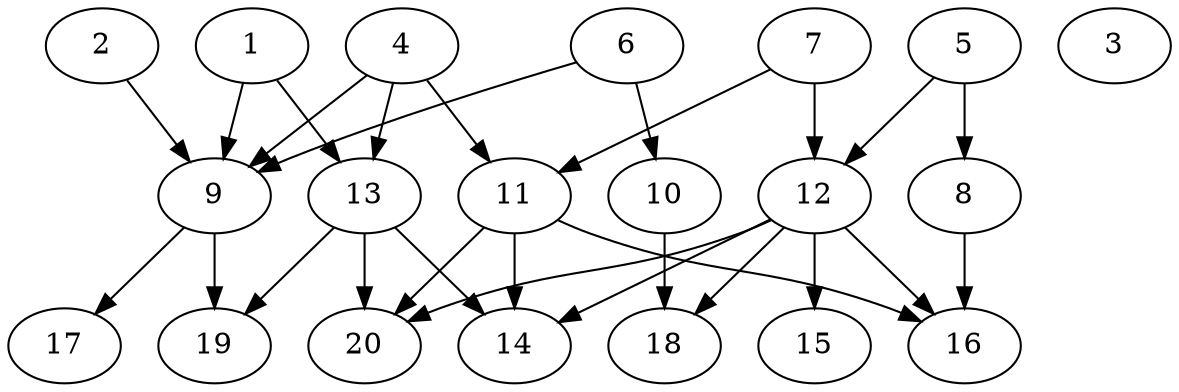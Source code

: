 // DAG automatically generated by daggen at Wed Jul 24 21:27:05 2019
// ./daggen --dot -n 20 --ccr 0.3 --fat 0.7 --regular 0.5 --density 0.5 --mindata 5242880 --maxdata 52428800 
digraph G {
  1 [size="137332053", alpha="0.16", expect_size="41199616"] 
  1 -> 9 [size ="41199616"]
  1 -> 13 [size ="41199616"]
  2 [size="89698987", alpha="0.13", expect_size="26909696"] 
  2 -> 9 [size ="26909696"]
  3 [size="62300160", alpha="0.12", expect_size="18690048"] 
  4 [size="98034347", alpha="0.03", expect_size="29410304"] 
  4 -> 9 [size ="29410304"]
  4 -> 11 [size ="29410304"]
  4 -> 13 [size ="29410304"]
  5 [size="125535573", alpha="0.02", expect_size="37660672"] 
  5 -> 8 [size ="37660672"]
  5 -> 12 [size ="37660672"]
  6 [size="158433280", alpha="0.11", expect_size="47529984"] 
  6 -> 9 [size ="47529984"]
  6 -> 10 [size ="47529984"]
  7 [size="81162240", alpha="0.11", expect_size="24348672"] 
  7 -> 11 [size ="24348672"]
  7 -> 12 [size ="24348672"]
  8 [size="42226347", alpha="0.19", expect_size="12667904"] 
  8 -> 16 [size ="12667904"]
  9 [size="136946347", alpha="0.19", expect_size="41083904"] 
  9 -> 17 [size ="41083904"]
  9 -> 19 [size ="41083904"]
  10 [size="129034240", alpha="0.05", expect_size="38710272"] 
  10 -> 18 [size ="38710272"]
  11 [size="115418453", alpha="0.09", expect_size="34625536"] 
  11 -> 14 [size ="34625536"]
  11 -> 16 [size ="34625536"]
  11 -> 20 [size ="34625536"]
  12 [size="86432427", alpha="0.02", expect_size="25929728"] 
  12 -> 14 [size ="25929728"]
  12 -> 15 [size ="25929728"]
  12 -> 16 [size ="25929728"]
  12 -> 18 [size ="25929728"]
  12 -> 20 [size ="25929728"]
  13 [size="32317440", alpha="0.01", expect_size="9695232"] 
  13 -> 14 [size ="9695232"]
  13 -> 19 [size ="9695232"]
  13 -> 20 [size ="9695232"]
  14 [size="122839040", alpha="0.08", expect_size="36851712"] 
  15 [size="148285440", alpha="0.16", expect_size="44485632"] 
  16 [size="161621333", alpha="0.04", expect_size="48486400"] 
  17 [size="89402027", alpha="0.15", expect_size="26820608"] 
  18 [size="18688000", alpha="0.07", expect_size="5606400"] 
  19 [size="169495893", alpha="0.14", expect_size="50848768"] 
  20 [size="157801813", alpha="0.09", expect_size="47340544"] 
}

